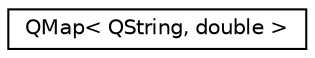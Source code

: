 digraph "类继承关系图"
{
  edge [fontname="Helvetica",fontsize="10",labelfontname="Helvetica",labelfontsize="10"];
  node [fontname="Helvetica",fontsize="10",shape=record];
  rankdir="LR";
  Node0 [label="QMap\< QString, double \>",height=0.2,width=0.4,color="black", fillcolor="white", style="filled",URL="$class_q_map.html"];
}
